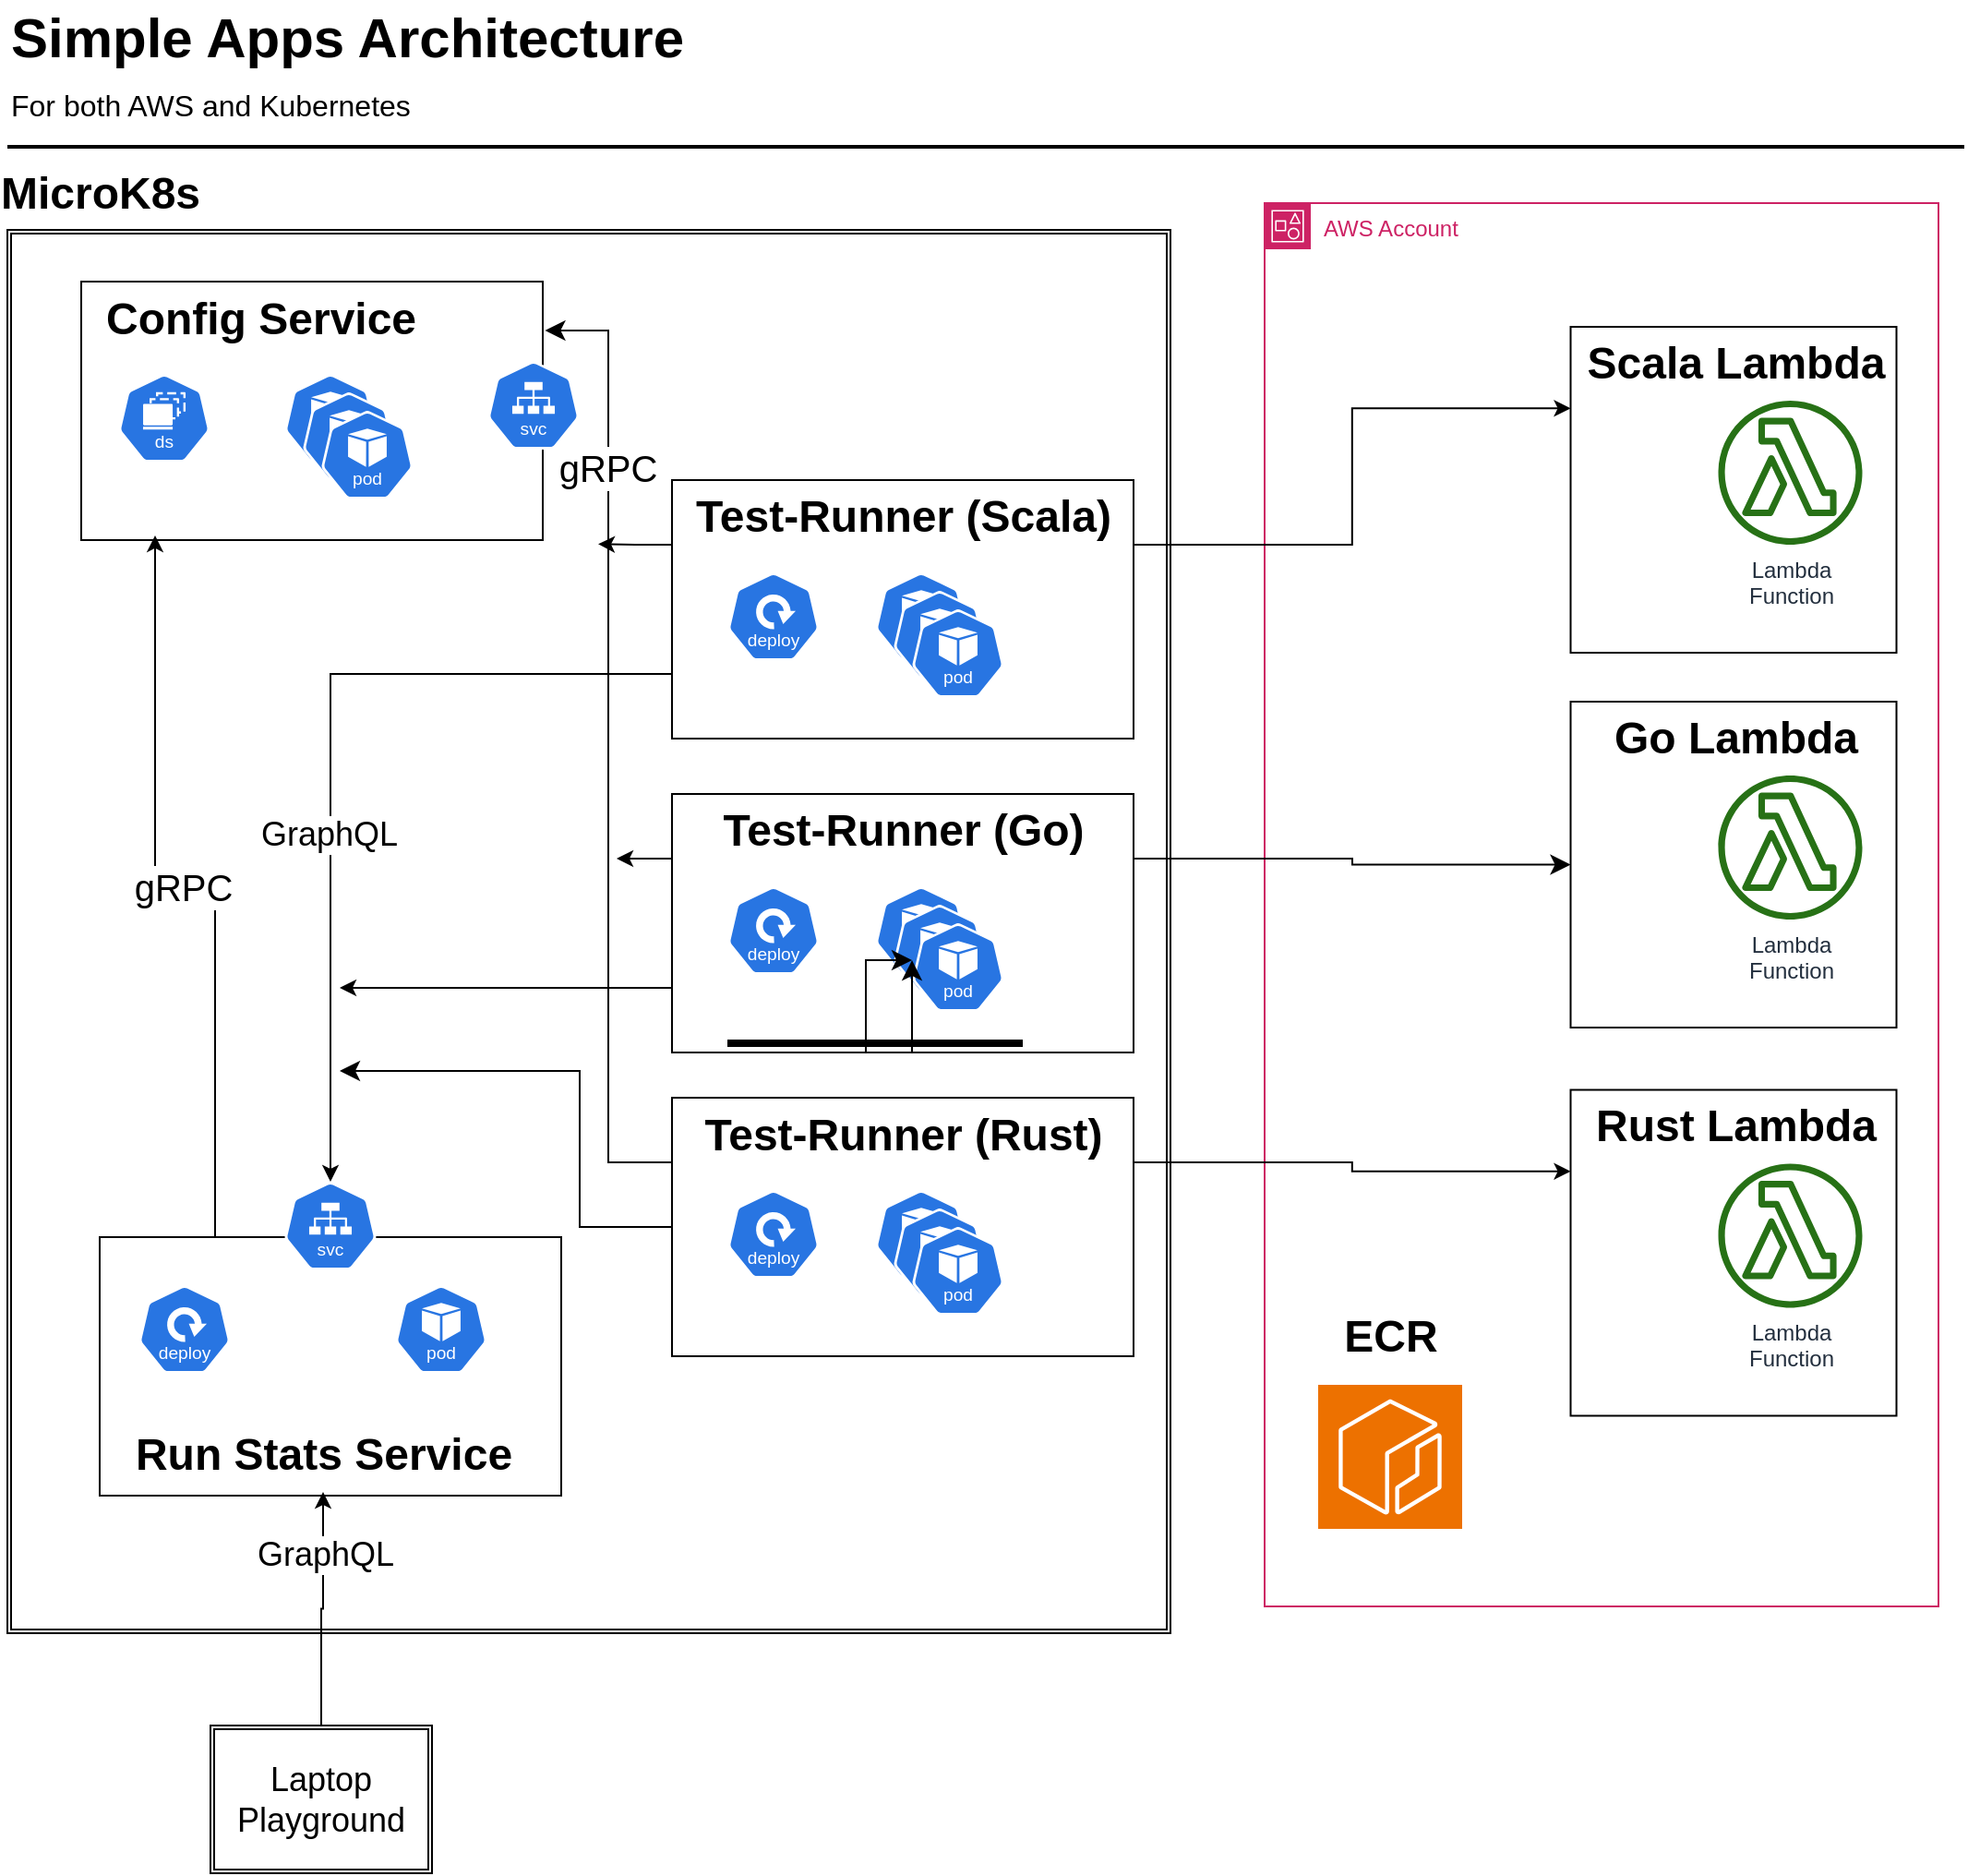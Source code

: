<mxfile version="23.1.2" type="device">
  <diagram id="Ht1M8jgEwFfnCIfOTk4-" name="Page-1">
    <mxGraphModel dx="1328" dy="1986" grid="1" gridSize="10" guides="1" tooltips="1" connect="1" arrows="1" fold="1" page="1" pageScale="1" pageWidth="1169" pageHeight="827" math="0" shadow="0">
      <root>
        <mxCell id="0" />
        <mxCell id="1" parent="0" />
        <mxCell id="5Ekj6Kw2fxp05dTesnUP-47" value="" style="shape=ext;double=1;rounded=0;whiteSpace=wrap;html=1;" parent="1" vertex="1">
          <mxGeometry x="40" y="184.5" width="630" height="760" as="geometry" />
        </mxCell>
        <mxCell id="-QjtrjUzRDEMRZ5MF8oH-47" value="Simple Apps Architecture" style="text;html=1;resizable=0;points=[];autosize=1;align=left;verticalAlign=top;spacingTop=-4;fontSize=30;fontStyle=1" parent="1" vertex="1">
          <mxGeometry x="40" y="60" width="390" height="40" as="geometry" />
        </mxCell>
        <mxCell id="-QjtrjUzRDEMRZ5MF8oH-48" value="For both AWS and Kubernetes" style="text;html=1;resizable=0;points=[];autosize=1;align=left;verticalAlign=top;spacingTop=-4;fontSize=16" parent="1" vertex="1">
          <mxGeometry x="40" y="104.5" width="240" height="30" as="geometry" />
        </mxCell>
        <mxCell id="SCVMTBWpLvtzJIhz15lM-1" value="" style="line;strokeWidth=2;html=1;fontSize=14;" parent="1" vertex="1">
          <mxGeometry x="40" y="134.5" width="1060" height="10" as="geometry" />
        </mxCell>
        <mxCell id="5Ekj6Kw2fxp05dTesnUP-24" value="AWS Account" style="points=[[0,0],[0.25,0],[0.5,0],[0.75,0],[1,0],[1,0.25],[1,0.5],[1,0.75],[1,1],[0.75,1],[0.5,1],[0.25,1],[0,1],[0,0.75],[0,0.5],[0,0.25]];outlineConnect=0;gradientColor=none;html=1;whiteSpace=wrap;fontSize=12;fontStyle=0;container=1;pointerEvents=0;collapsible=0;recursiveResize=0;shape=mxgraph.aws4.group;grIcon=mxgraph.aws4.group_account;strokeColor=#CD2264;fillColor=none;verticalAlign=top;align=left;spacingLeft=30;fontColor=#CD2264;dashed=0;" parent="1" vertex="1">
          <mxGeometry x="721" y="170" width="365" height="760" as="geometry" />
        </mxCell>
        <object label="" id="5Ekj6Kw2fxp05dTesnUP-25">
          <mxCell style="sketch=0;points=[[0,0,0],[0.25,0,0],[0.5,0,0],[0.75,0,0],[1,0,0],[0,1,0],[0.25,1,0],[0.5,1,0],[0.75,1,0],[1,1,0],[0,0.25,0],[0,0.5,0],[0,0.75,0],[1,0.25,0],[1,0.5,0],[1,0.75,0]];outlineConnect=0;fontColor=#232F3E;fillColor=#ED7100;strokeColor=#ffffff;dashed=0;verticalLabelPosition=bottom;verticalAlign=top;align=center;html=1;fontSize=12;fontStyle=0;aspect=fixed;shape=mxgraph.aws4.resourceIcon;resIcon=mxgraph.aws4.ecr;noLabel=0;" parent="5Ekj6Kw2fxp05dTesnUP-24" vertex="1">
            <mxGeometry x="29" y="640" width="78" height="78" as="geometry" />
          </mxCell>
        </object>
        <mxCell id="5Ekj6Kw2fxp05dTesnUP-20" value="" style="group" parent="5Ekj6Kw2fxp05dTesnUP-24" vertex="1" connectable="0">
          <mxGeometry x="165.75" y="480.25" width="176.5" height="176.5" as="geometry" />
        </mxCell>
        <mxCell id="5Ekj6Kw2fxp05dTesnUP-21" value="" style="whiteSpace=wrap;html=1;aspect=fixed;" parent="5Ekj6Kw2fxp05dTesnUP-20" vertex="1">
          <mxGeometry width="176.5" height="176.5" as="geometry" />
        </mxCell>
        <mxCell id="5Ekj6Kw2fxp05dTesnUP-22" value="Lambda&lt;br&gt;Function&lt;br&gt;" style="outlineConnect=0;fontColor=#232F3E;gradientColor=none;fillColor=#277116;strokeColor=none;dashed=0;verticalLabelPosition=bottom;verticalAlign=top;align=center;html=1;fontSize=12;fontStyle=0;aspect=fixed;pointerEvents=1;shape=mxgraph.aws4.lambda_function;" parent="5Ekj6Kw2fxp05dTesnUP-20" vertex="1">
          <mxGeometry x="80" y="40" width="78" height="78" as="geometry" />
        </mxCell>
        <mxCell id="5Ekj6Kw2fxp05dTesnUP-23" value="Rust Lambda" style="text;strokeColor=none;fillColor=none;html=1;fontSize=24;fontStyle=1;verticalAlign=middle;align=center;" parent="5Ekj6Kw2fxp05dTesnUP-20" vertex="1">
          <mxGeometry x="39" width="100" height="40" as="geometry" />
        </mxCell>
        <mxCell id="5Ekj6Kw2fxp05dTesnUP-16" value="" style="group" parent="5Ekj6Kw2fxp05dTesnUP-24" vertex="1" connectable="0">
          <mxGeometry x="165.75" y="270" width="176.5" height="176.5" as="geometry" />
        </mxCell>
        <mxCell id="5Ekj6Kw2fxp05dTesnUP-17" value="" style="whiteSpace=wrap;html=1;aspect=fixed;" parent="5Ekj6Kw2fxp05dTesnUP-16" vertex="1">
          <mxGeometry width="176.5" height="176.5" as="geometry" />
        </mxCell>
        <mxCell id="5Ekj6Kw2fxp05dTesnUP-18" value="Lambda&lt;br&gt;Function&lt;br&gt;" style="outlineConnect=0;fontColor=#232F3E;gradientColor=none;fillColor=#277116;strokeColor=none;dashed=0;verticalLabelPosition=bottom;verticalAlign=top;align=center;html=1;fontSize=12;fontStyle=0;aspect=fixed;pointerEvents=1;shape=mxgraph.aws4.lambda_function;" parent="5Ekj6Kw2fxp05dTesnUP-16" vertex="1">
          <mxGeometry x="80" y="40" width="78" height="78" as="geometry" />
        </mxCell>
        <mxCell id="5Ekj6Kw2fxp05dTesnUP-19" value="Go Lambda" style="text;strokeColor=none;fillColor=none;html=1;fontSize=24;fontStyle=1;verticalAlign=middle;align=center;" parent="5Ekj6Kw2fxp05dTesnUP-16" vertex="1">
          <mxGeometry x="39" width="100" height="40" as="geometry" />
        </mxCell>
        <mxCell id="5Ekj6Kw2fxp05dTesnUP-15" value="" style="group" parent="5Ekj6Kw2fxp05dTesnUP-24" vertex="1" connectable="0">
          <mxGeometry x="165.75" y="67" width="176.5" height="176.5" as="geometry" />
        </mxCell>
        <mxCell id="5Ekj6Kw2fxp05dTesnUP-8" value="" style="whiteSpace=wrap;html=1;aspect=fixed;" parent="5Ekj6Kw2fxp05dTesnUP-15" vertex="1">
          <mxGeometry width="176.5" height="176.5" as="geometry" />
        </mxCell>
        <mxCell id="-QjtrjUzRDEMRZ5MF8oH-11" value="Lambda&lt;br&gt;Function&lt;br&gt;" style="outlineConnect=0;fontColor=#232F3E;gradientColor=none;fillColor=#277116;strokeColor=none;dashed=0;verticalLabelPosition=bottom;verticalAlign=top;align=center;html=1;fontSize=12;fontStyle=0;aspect=fixed;pointerEvents=1;shape=mxgraph.aws4.lambda_function;" parent="5Ekj6Kw2fxp05dTesnUP-15" vertex="1">
          <mxGeometry x="80" y="40" width="78" height="78" as="geometry" />
        </mxCell>
        <mxCell id="5Ekj6Kw2fxp05dTesnUP-9" value="Scala Lambda" style="text;strokeColor=none;fillColor=none;html=1;fontSize=24;fontStyle=1;verticalAlign=middle;align=center;" parent="5Ekj6Kw2fxp05dTesnUP-15" vertex="1">
          <mxGeometry x="39" width="100" height="40" as="geometry" />
        </mxCell>
        <mxCell id="5Ekj6Kw2fxp05dTesnUP-115" value="ECR" style="text;strokeColor=none;fillColor=none;html=1;fontSize=24;fontStyle=1;verticalAlign=middle;align=center;" parent="5Ekj6Kw2fxp05dTesnUP-24" vertex="1">
          <mxGeometry x="18" y="594" width="100" height="40" as="geometry" />
        </mxCell>
        <mxCell id="5Ekj6Kw2fxp05dTesnUP-48" value="" style="group" parent="1" vertex="1" connectable="0">
          <mxGeometry x="400" y="320" width="280" height="620" as="geometry" />
        </mxCell>
        <mxCell id="5Ekj6Kw2fxp05dTesnUP-94" style="edgeStyle=orthogonalEdgeStyle;rounded=0;orthogonalLoop=1;jettySize=auto;html=1;exitX=0;exitY=0.25;exitDx=0;exitDy=0;" parent="5Ekj6Kw2fxp05dTesnUP-48" source="5Ekj6Kw2fxp05dTesnUP-39" edge="1">
          <mxGeometry relative="1" as="geometry">
            <mxPoint x="-40" y="34.667" as="targetPoint" />
          </mxGeometry>
        </mxCell>
        <mxCell id="5Ekj6Kw2fxp05dTesnUP-39" value="" style="rounded=0;whiteSpace=wrap;html=1;" parent="5Ekj6Kw2fxp05dTesnUP-48" vertex="1">
          <mxGeometry width="250" height="140" as="geometry" />
        </mxCell>
        <mxCell id="5Ekj6Kw2fxp05dTesnUP-40" value="" style="aspect=fixed;sketch=0;html=1;dashed=0;whitespace=wrap;fillColor=#2875E2;strokeColor=#ffffff;points=[[0.005,0.63,0],[0.1,0.2,0],[0.9,0.2,0],[0.5,0,0],[0.995,0.63,0],[0.72,0.99,0],[0.5,1,0],[0.28,0.99,0]];shape=mxgraph.kubernetes.icon2;prIcon=pod;kubernetesLabel=1;" parent="5Ekj6Kw2fxp05dTesnUP-48" vertex="1">
          <mxGeometry x="110" y="50" width="50" height="48" as="geometry" />
        </mxCell>
        <mxCell id="5Ekj6Kw2fxp05dTesnUP-41" value="Test-Runner (Scala)" style="text;strokeColor=none;fillColor=none;html=1;fontSize=24;fontStyle=1;verticalAlign=middle;align=center;" parent="5Ekj6Kw2fxp05dTesnUP-48" vertex="1">
          <mxGeometry x="75" width="100" height="40" as="geometry" />
        </mxCell>
        <mxCell id="5Ekj6Kw2fxp05dTesnUP-44" value="" style="aspect=fixed;sketch=0;html=1;dashed=0;whitespace=wrap;fillColor=#2875E2;strokeColor=#ffffff;points=[[0.005,0.63,0],[0.1,0.2,0],[0.9,0.2,0],[0.5,0,0],[0.995,0.63,0],[0.72,0.99,0],[0.5,1,0],[0.28,0.99,0]];shape=mxgraph.kubernetes.icon2;prIcon=pod;kubernetesLabel=1;" parent="5Ekj6Kw2fxp05dTesnUP-48" vertex="1">
          <mxGeometry x="120" y="60" width="50" height="48" as="geometry" />
        </mxCell>
        <mxCell id="5Ekj6Kw2fxp05dTesnUP-45" value="" style="aspect=fixed;sketch=0;html=1;dashed=0;whitespace=wrap;fillColor=#2875E2;strokeColor=#ffffff;points=[[0.005,0.63,0],[0.1,0.2,0],[0.9,0.2,0],[0.5,0,0],[0.995,0.63,0],[0.72,0.99,0],[0.5,1,0],[0.28,0.99,0]];shape=mxgraph.kubernetes.icon2;prIcon=pod;kubernetesLabel=1;" parent="5Ekj6Kw2fxp05dTesnUP-48" vertex="1">
          <mxGeometry x="130" y="70" width="50" height="48" as="geometry" />
        </mxCell>
        <mxCell id="5Ekj6Kw2fxp05dTesnUP-4" value="" style="aspect=fixed;sketch=0;html=1;dashed=0;whitespace=wrap;fillColor=#2875E2;strokeColor=#ffffff;points=[[0.005,0.63,0],[0.1,0.2,0],[0.9,0.2,0],[0.5,0,0],[0.995,0.63,0],[0.72,0.99,0],[0.5,1,0],[0.28,0.99,0]];shape=mxgraph.kubernetes.icon2;prIcon=deploy;kubernetesLabel=1;" parent="5Ekj6Kw2fxp05dTesnUP-48" vertex="1">
          <mxGeometry x="30" y="50" width="50" height="48" as="geometry" />
        </mxCell>
        <mxCell id="5Ekj6Kw2fxp05dTesnUP-56" value="" style="group" parent="1" vertex="1" connectable="0">
          <mxGeometry x="400" y="490" width="250" height="140" as="geometry" />
        </mxCell>
        <mxCell id="5Ekj6Kw2fxp05dTesnUP-90" style="edgeStyle=orthogonalEdgeStyle;rounded=0;orthogonalLoop=1;jettySize=auto;html=1;exitX=0;exitY=0.25;exitDx=0;exitDy=0;" parent="5Ekj6Kw2fxp05dTesnUP-56" source="5Ekj6Kw2fxp05dTesnUP-57" edge="1">
          <mxGeometry relative="1" as="geometry">
            <mxPoint x="-30" y="35.333" as="targetPoint" />
          </mxGeometry>
        </mxCell>
        <mxCell id="5Ekj6Kw2fxp05dTesnUP-100" style="edgeStyle=orthogonalEdgeStyle;rounded=0;orthogonalLoop=1;jettySize=auto;html=1;exitX=0;exitY=0.75;exitDx=0;exitDy=0;" parent="5Ekj6Kw2fxp05dTesnUP-56" source="5Ekj6Kw2fxp05dTesnUP-57" edge="1">
          <mxGeometry relative="1" as="geometry">
            <mxPoint x="-180" y="105" as="targetPoint" />
          </mxGeometry>
        </mxCell>
        <mxCell id="5Ekj6Kw2fxp05dTesnUP-57" value="" style="rounded=0;whiteSpace=wrap;html=1;" parent="5Ekj6Kw2fxp05dTesnUP-56" vertex="1">
          <mxGeometry width="250" height="140" as="geometry" />
        </mxCell>
        <mxCell id="5Ekj6Kw2fxp05dTesnUP-58" value="" style="aspect=fixed;sketch=0;html=1;dashed=0;whitespace=wrap;fillColor=#2875E2;strokeColor=#ffffff;points=[[0.005,0.63,0],[0.1,0.2,0],[0.9,0.2,0],[0.5,0,0],[0.995,0.63,0],[0.72,0.99,0],[0.5,1,0],[0.28,0.99,0]];shape=mxgraph.kubernetes.icon2;prIcon=pod;kubernetesLabel=1;" parent="5Ekj6Kw2fxp05dTesnUP-56" vertex="1">
          <mxGeometry x="110" y="50" width="50" height="48" as="geometry" />
        </mxCell>
        <mxCell id="5Ekj6Kw2fxp05dTesnUP-59" value="Test-Runner (Go)" style="text;strokeColor=none;fillColor=none;html=1;fontSize=24;fontStyle=1;verticalAlign=middle;align=center;" parent="5Ekj6Kw2fxp05dTesnUP-56" vertex="1">
          <mxGeometry x="75" width="100" height="40" as="geometry" />
        </mxCell>
        <mxCell id="5Ekj6Kw2fxp05dTesnUP-60" value="" style="aspect=fixed;sketch=0;html=1;dashed=0;whitespace=wrap;fillColor=#2875E2;strokeColor=#ffffff;points=[[0.005,0.63,0],[0.1,0.2,0],[0.9,0.2,0],[0.5,0,0],[0.995,0.63,0],[0.72,0.99,0],[0.5,1,0],[0.28,0.99,0]];shape=mxgraph.kubernetes.icon2;prIcon=pod;kubernetesLabel=1;" parent="5Ekj6Kw2fxp05dTesnUP-56" vertex="1">
          <mxGeometry x="120" y="60" width="50" height="48" as="geometry" />
        </mxCell>
        <mxCell id="5Ekj6Kw2fxp05dTesnUP-61" value="" style="aspect=fixed;sketch=0;html=1;dashed=0;whitespace=wrap;fillColor=#2875E2;strokeColor=#ffffff;points=[[0.005,0.63,0],[0.1,0.2,0],[0.9,0.2,0],[0.5,0,0],[0.995,0.63,0],[0.72,0.99,0],[0.5,1,0],[0.28,0.99,0]];shape=mxgraph.kubernetes.icon2;prIcon=pod;kubernetesLabel=1;" parent="5Ekj6Kw2fxp05dTesnUP-56" vertex="1">
          <mxGeometry x="130" y="70" width="50" height="48" as="geometry" />
        </mxCell>
        <mxCell id="5Ekj6Kw2fxp05dTesnUP-62" value="" style="aspect=fixed;sketch=0;html=1;dashed=0;whitespace=wrap;fillColor=#2875E2;strokeColor=#ffffff;points=[[0.005,0.63,0],[0.1,0.2,0],[0.9,0.2,0],[0.5,0,0],[0.995,0.63,0],[0.72,0.99,0],[0.5,1,0],[0.28,0.99,0]];shape=mxgraph.kubernetes.icon2;prIcon=deploy;kubernetesLabel=1;" parent="5Ekj6Kw2fxp05dTesnUP-56" vertex="1">
          <mxGeometry x="30" y="50" width="50" height="48" as="geometry" />
        </mxCell>
        <mxCell id="5Ekj6Kw2fxp05dTesnUP-64" value="" style="group" parent="1" vertex="1" connectable="0">
          <mxGeometry x="400" y="654.5" width="250" height="140" as="geometry" />
        </mxCell>
        <mxCell id="5Ekj6Kw2fxp05dTesnUP-65" value="" style="rounded=0;whiteSpace=wrap;html=1;" parent="5Ekj6Kw2fxp05dTesnUP-64" vertex="1">
          <mxGeometry width="250" height="140" as="geometry" />
        </mxCell>
        <mxCell id="5Ekj6Kw2fxp05dTesnUP-66" value="" style="aspect=fixed;sketch=0;html=1;dashed=0;whitespace=wrap;fillColor=#2875E2;strokeColor=#ffffff;points=[[0.005,0.63,0],[0.1,0.2,0],[0.9,0.2,0],[0.5,0,0],[0.995,0.63,0],[0.72,0.99,0],[0.5,1,0],[0.28,0.99,0]];shape=mxgraph.kubernetes.icon2;prIcon=pod;kubernetesLabel=1;" parent="5Ekj6Kw2fxp05dTesnUP-64" vertex="1">
          <mxGeometry x="110" y="50" width="50" height="48" as="geometry" />
        </mxCell>
        <mxCell id="5Ekj6Kw2fxp05dTesnUP-67" value="Test-Runner (Rust)" style="text;strokeColor=none;fillColor=none;html=1;fontSize=24;fontStyle=1;verticalAlign=middle;align=center;" parent="5Ekj6Kw2fxp05dTesnUP-64" vertex="1">
          <mxGeometry x="75" width="100" height="40" as="geometry" />
        </mxCell>
        <mxCell id="5Ekj6Kw2fxp05dTesnUP-68" value="" style="aspect=fixed;sketch=0;html=1;dashed=0;whitespace=wrap;fillColor=#2875E2;strokeColor=#ffffff;points=[[0.005,0.63,0],[0.1,0.2,0],[0.9,0.2,0],[0.5,0,0],[0.995,0.63,0],[0.72,0.99,0],[0.5,1,0],[0.28,0.99,0]];shape=mxgraph.kubernetes.icon2;prIcon=pod;kubernetesLabel=1;" parent="5Ekj6Kw2fxp05dTesnUP-64" vertex="1">
          <mxGeometry x="120" y="60" width="50" height="48" as="geometry" />
        </mxCell>
        <mxCell id="5Ekj6Kw2fxp05dTesnUP-69" value="" style="aspect=fixed;sketch=0;html=1;dashed=0;whitespace=wrap;fillColor=#2875E2;strokeColor=#ffffff;points=[[0.005,0.63,0],[0.1,0.2,0],[0.9,0.2,0],[0.5,0,0],[0.995,0.63,0],[0.72,0.99,0],[0.5,1,0],[0.28,0.99,0]];shape=mxgraph.kubernetes.icon2;prIcon=pod;kubernetesLabel=1;" parent="5Ekj6Kw2fxp05dTesnUP-64" vertex="1">
          <mxGeometry x="130" y="70" width="50" height="48" as="geometry" />
        </mxCell>
        <mxCell id="5Ekj6Kw2fxp05dTesnUP-70" value="" style="aspect=fixed;sketch=0;html=1;dashed=0;whitespace=wrap;fillColor=#2875E2;strokeColor=#ffffff;points=[[0.005,0.63,0],[0.1,0.2,0],[0.9,0.2,0],[0.5,0,0],[0.995,0.63,0],[0.72,0.99,0],[0.5,1,0],[0.28,0.99,0]];shape=mxgraph.kubernetes.icon2;prIcon=deploy;kubernetesLabel=1;" parent="5Ekj6Kw2fxp05dTesnUP-64" vertex="1">
          <mxGeometry x="30" y="50" width="50" height="48" as="geometry" />
        </mxCell>
        <mxCell id="5Ekj6Kw2fxp05dTesnUP-83" value="" style="group" parent="1" vertex="1" connectable="0">
          <mxGeometry x="90" y="706" width="250" height="164" as="geometry" />
        </mxCell>
        <mxCell id="5Ekj6Kw2fxp05dTesnUP-73" value="" style="rounded=0;whiteSpace=wrap;html=1;" parent="5Ekj6Kw2fxp05dTesnUP-83" vertex="1">
          <mxGeometry y="24" width="250" height="140" as="geometry" />
        </mxCell>
        <mxCell id="5Ekj6Kw2fxp05dTesnUP-74" value="" style="aspect=fixed;sketch=0;html=1;dashed=0;whitespace=wrap;fillColor=#2875E2;strokeColor=#ffffff;points=[[0.005,0.63,0],[0.1,0.2,0],[0.9,0.2,0],[0.5,0,0],[0.995,0.63,0],[0.72,0.99,0],[0.5,1,0],[0.28,0.99,0]];shape=mxgraph.kubernetes.icon2;prIcon=pod;kubernetesLabel=1;" parent="5Ekj6Kw2fxp05dTesnUP-83" vertex="1">
          <mxGeometry x="160" y="50" width="50" height="48" as="geometry" />
        </mxCell>
        <mxCell id="5Ekj6Kw2fxp05dTesnUP-75" value="Run Stats Service" style="text;strokeColor=none;fillColor=none;html=1;fontSize=24;fontStyle=1;verticalAlign=middle;align=center;" parent="5Ekj6Kw2fxp05dTesnUP-83" vertex="1">
          <mxGeometry x="71" y="122" width="100" height="40" as="geometry" />
        </mxCell>
        <mxCell id="5Ekj6Kw2fxp05dTesnUP-76" value="" style="aspect=fixed;sketch=0;html=1;dashed=0;whitespace=wrap;fillColor=#2875E2;strokeColor=#ffffff;points=[[0.005,0.63,0],[0.1,0.2,0],[0.9,0.2,0],[0.5,0,0],[0.995,0.63,0],[0.72,0.99,0],[0.5,1,0],[0.28,0.99,0]];shape=mxgraph.kubernetes.icon2;kubernetesLabel=1;prIcon=svc" parent="5Ekj6Kw2fxp05dTesnUP-83" vertex="1">
          <mxGeometry x="100" y="-6" width="50" height="48" as="geometry" />
        </mxCell>
        <mxCell id="5Ekj6Kw2fxp05dTesnUP-80" value="" style="aspect=fixed;sketch=0;html=1;dashed=0;whitespace=wrap;fillColor=#2875E2;strokeColor=#ffffff;points=[[0.005,0.63,0],[0.1,0.2,0],[0.9,0.2,0],[0.5,0,0],[0.995,0.63,0],[0.72,0.99,0],[0.5,1,0],[0.28,0.99,0]];shape=mxgraph.kubernetes.icon2;kubernetesLabel=1;prIcon=deploy" parent="5Ekj6Kw2fxp05dTesnUP-83" vertex="1">
          <mxGeometry x="21" y="50" width="50" height="48" as="geometry" />
        </mxCell>
        <mxCell id="5Ekj6Kw2fxp05dTesnUP-37" value="" style="group" parent="1" vertex="1" connectable="0">
          <mxGeometry x="80" y="212.5" width="270" height="140" as="geometry" />
        </mxCell>
        <mxCell id="5Ekj6Kw2fxp05dTesnUP-27" value="" style="rounded=0;whiteSpace=wrap;html=1;" parent="5Ekj6Kw2fxp05dTesnUP-37" vertex="1">
          <mxGeometry width="250" height="140" as="geometry" />
        </mxCell>
        <mxCell id="5Ekj6Kw2fxp05dTesnUP-29" value="" style="aspect=fixed;sketch=0;html=1;dashed=0;whitespace=wrap;fillColor=#2875E2;strokeColor=#ffffff;points=[[0.005,0.63,0],[0.1,0.2,0],[0.9,0.2,0],[0.5,0,0],[0.995,0.63,0],[0.72,0.99,0],[0.5,1,0],[0.28,0.99,0]];shape=mxgraph.kubernetes.icon2;prIcon=pod;kubernetesLabel=1;" parent="5Ekj6Kw2fxp05dTesnUP-37" vertex="1">
          <mxGeometry x="110" y="50" width="50" height="48" as="geometry" />
        </mxCell>
        <mxCell id="5Ekj6Kw2fxp05dTesnUP-30" value="Config Service" style="text;strokeColor=none;fillColor=none;html=1;fontSize=24;fontStyle=1;verticalAlign=middle;align=center;" parent="5Ekj6Kw2fxp05dTesnUP-37" vertex="1">
          <mxGeometry x="46.5" width="100" height="40" as="geometry" />
        </mxCell>
        <mxCell id="5Ekj6Kw2fxp05dTesnUP-31" value="" style="aspect=fixed;sketch=0;html=1;dashed=0;whitespace=wrap;fillColor=#2875E2;strokeColor=#ffffff;points=[[0.005,0.63,0],[0.1,0.2,0],[0.9,0.2,0],[0.5,0,0],[0.995,0.63,0],[0.72,0.99,0],[0.5,1,0],[0.28,0.99,0]];shape=mxgraph.kubernetes.icon2;kubernetesLabel=1;prIcon=svc" parent="5Ekj6Kw2fxp05dTesnUP-37" vertex="1">
          <mxGeometry x="220" y="43" width="50" height="48" as="geometry" />
        </mxCell>
        <mxCell id="5Ekj6Kw2fxp05dTesnUP-32" value="" style="aspect=fixed;sketch=0;html=1;dashed=0;whitespace=wrap;fillColor=#2875E2;strokeColor=#ffffff;points=[[0.005,0.63,0],[0.1,0.2,0],[0.9,0.2,0],[0.5,0,0],[0.995,0.63,0],[0.72,0.99,0],[0.5,1,0],[0.28,0.99,0]];shape=mxgraph.kubernetes.icon2;kubernetesLabel=1;prIcon=ds" parent="5Ekj6Kw2fxp05dTesnUP-37" vertex="1">
          <mxGeometry x="20" y="50" width="50" height="48" as="geometry" />
        </mxCell>
        <mxCell id="5Ekj6Kw2fxp05dTesnUP-33" value="" style="aspect=fixed;sketch=0;html=1;dashed=0;whitespace=wrap;fillColor=#2875E2;strokeColor=#ffffff;points=[[0.005,0.63,0],[0.1,0.2,0],[0.9,0.2,0],[0.5,0,0],[0.995,0.63,0],[0.72,0.99,0],[0.5,1,0],[0.28,0.99,0]];shape=mxgraph.kubernetes.icon2;prIcon=pod;kubernetesLabel=1;" parent="5Ekj6Kw2fxp05dTesnUP-37" vertex="1">
          <mxGeometry x="120" y="60" width="50" height="48" as="geometry" />
        </mxCell>
        <mxCell id="5Ekj6Kw2fxp05dTesnUP-34" value="" style="aspect=fixed;sketch=0;html=1;dashed=0;whitespace=wrap;fillColor=#2875E2;strokeColor=#ffffff;points=[[0.005,0.63,0],[0.1,0.2,0],[0.9,0.2,0],[0.5,0,0],[0.995,0.63,0],[0.72,0.99,0],[0.5,1,0],[0.28,0.99,0]];shape=mxgraph.kubernetes.icon2;prIcon=pod;kubernetesLabel=1;" parent="5Ekj6Kw2fxp05dTesnUP-37" vertex="1">
          <mxGeometry x="130" y="70" width="50" height="48" as="geometry" />
        </mxCell>
        <mxCell id="5Ekj6Kw2fxp05dTesnUP-85" style="edgeStyle=orthogonalEdgeStyle;rounded=0;orthogonalLoop=1;jettySize=auto;html=1;exitX=0.25;exitY=0;exitDx=0;exitDy=0;entryX=0.16;entryY=0.982;entryDx=0;entryDy=0;entryPerimeter=0;" parent="1" source="5Ekj6Kw2fxp05dTesnUP-73" target="5Ekj6Kw2fxp05dTesnUP-27" edge="1">
          <mxGeometry relative="1" as="geometry" />
        </mxCell>
        <mxCell id="5Ekj6Kw2fxp05dTesnUP-86" value="&lt;font style=&quot;font-size: 20px;&quot;&gt;gRPC&lt;/font&gt;" style="edgeLabel;html=1;align=center;verticalAlign=middle;resizable=0;points=[];" parent="5Ekj6Kw2fxp05dTesnUP-85" vertex="1" connectable="0">
          <mxGeometry x="-0.0" y="-2" relative="1" as="geometry">
            <mxPoint as="offset" />
          </mxGeometry>
        </mxCell>
        <mxCell id="5Ekj6Kw2fxp05dTesnUP-88" value="" style="edgeStyle=elbowEdgeStyle;elbow=horizontal;endArrow=classic;html=1;curved=0;rounded=0;endSize=8;startSize=8;exitX=0;exitY=0.25;exitDx=0;exitDy=0;entryX=1.005;entryY=0.189;entryDx=0;entryDy=0;entryPerimeter=0;" parent="1" source="5Ekj6Kw2fxp05dTesnUP-65" target="5Ekj6Kw2fxp05dTesnUP-27" edge="1">
          <mxGeometry width="50" height="50" relative="1" as="geometry">
            <mxPoint x="390" y="740" as="sourcePoint" />
            <mxPoint x="440" y="690" as="targetPoint" />
          </mxGeometry>
        </mxCell>
        <mxCell id="5Ekj6Kw2fxp05dTesnUP-95" value="&lt;font style=&quot;font-size: 20px;&quot;&gt;gRPC&lt;/font&gt;" style="edgeLabel;html=1;align=center;verticalAlign=middle;resizable=0;points=[];" parent="5Ekj6Kw2fxp05dTesnUP-88" vertex="1" connectable="0">
          <mxGeometry x="0.583" y="1" relative="1" as="geometry">
            <mxPoint as="offset" />
          </mxGeometry>
        </mxCell>
        <mxCell id="5Ekj6Kw2fxp05dTesnUP-93" value="" style="line;strokeWidth=4;html=1;perimeter=backbonePerimeter;points=[];outlineConnect=0;" parent="1" vertex="1">
          <mxGeometry x="430" y="620" width="160" height="10" as="geometry" />
        </mxCell>
        <mxCell id="5Ekj6Kw2fxp05dTesnUP-97" style="edgeStyle=orthogonalEdgeStyle;rounded=0;orthogonalLoop=1;jettySize=auto;html=1;exitX=0;exitY=0.75;exitDx=0;exitDy=0;entryX=0.5;entryY=0;entryDx=0;entryDy=0;entryPerimeter=0;" parent="1" source="5Ekj6Kw2fxp05dTesnUP-39" target="5Ekj6Kw2fxp05dTesnUP-76" edge="1">
          <mxGeometry relative="1" as="geometry">
            <mxPoint x="215" y="680" as="targetPoint" />
          </mxGeometry>
        </mxCell>
        <mxCell id="5Ekj6Kw2fxp05dTesnUP-104" value="&lt;font style=&quot;font-size: 18px;&quot;&gt;GraphQL&lt;/font&gt;" style="edgeLabel;html=1;align=center;verticalAlign=middle;resizable=0;points=[];" parent="5Ekj6Kw2fxp05dTesnUP-97" vertex="1" connectable="0">
          <mxGeometry x="0.183" y="-1" relative="1" as="geometry">
            <mxPoint as="offset" />
          </mxGeometry>
        </mxCell>
        <mxCell id="5Ekj6Kw2fxp05dTesnUP-103" value="" style="edgeStyle=elbowEdgeStyle;elbow=horizontal;endArrow=classic;html=1;curved=0;rounded=0;endSize=8;startSize=8;exitX=0;exitY=0.5;exitDx=0;exitDy=0;" parent="1" source="5Ekj6Kw2fxp05dTesnUP-65" edge="1">
          <mxGeometry width="50" height="50" relative="1" as="geometry">
            <mxPoint x="290" y="690" as="sourcePoint" />
            <mxPoint x="220" y="640" as="targetPoint" />
            <Array as="points">
              <mxPoint x="350" y="680" />
            </Array>
          </mxGeometry>
        </mxCell>
        <mxCell id="5Ekj6Kw2fxp05dTesnUP-108" style="edgeStyle=orthogonalEdgeStyle;rounded=0;orthogonalLoop=1;jettySize=auto;html=1;exitX=0.5;exitY=0;exitDx=0;exitDy=0;entryX=0.5;entryY=1;entryDx=0;entryDy=0;" parent="1" source="5Ekj6Kw2fxp05dTesnUP-106" target="5Ekj6Kw2fxp05dTesnUP-75" edge="1">
          <mxGeometry relative="1" as="geometry" />
        </mxCell>
        <mxCell id="5Ekj6Kw2fxp05dTesnUP-109" value="&lt;font style=&quot;font-size: 18px;&quot;&gt;GraphQL&lt;/font&gt;" style="edgeLabel;html=1;align=center;verticalAlign=middle;resizable=0;points=[];" parent="5Ekj6Kw2fxp05dTesnUP-108" vertex="1" connectable="0">
          <mxGeometry x="0.464" y="-1" relative="1" as="geometry">
            <mxPoint as="offset" />
          </mxGeometry>
        </mxCell>
        <mxCell id="5Ekj6Kw2fxp05dTesnUP-106" value="&lt;font style=&quot;font-size: 18px;&quot;&gt;Laptop&lt;br&gt;Playground&lt;br&gt;&lt;/font&gt;" style="shape=ext;double=1;rounded=0;whiteSpace=wrap;html=1;" parent="1" vertex="1">
          <mxGeometry x="150" y="994.5" width="120" height="80" as="geometry" />
        </mxCell>
        <mxCell id="5Ekj6Kw2fxp05dTesnUP-110" value="" style="edgeStyle=segmentEdgeStyle;endArrow=classic;html=1;curved=0;rounded=0;endSize=8;startSize=8;" parent="1" edge="1">
          <mxGeometry width="50" height="50" relative="1" as="geometry">
            <mxPoint x="480" y="630" as="sourcePoint" />
            <mxPoint x="530" y="580" as="targetPoint" />
          </mxGeometry>
        </mxCell>
        <mxCell id="5Ekj6Kw2fxp05dTesnUP-111" style="edgeStyle=orthogonalEdgeStyle;rounded=0;orthogonalLoop=1;jettySize=auto;html=1;exitX=1;exitY=0.25;exitDx=0;exitDy=0;entryX=0;entryY=0.25;entryDx=0;entryDy=0;" parent="1" source="5Ekj6Kw2fxp05dTesnUP-39" target="5Ekj6Kw2fxp05dTesnUP-8" edge="1">
          <mxGeometry relative="1" as="geometry" />
        </mxCell>
        <mxCell id="5Ekj6Kw2fxp05dTesnUP-112" value="" style="edgeStyle=elbowEdgeStyle;elbow=horizontal;endArrow=classic;html=1;curved=0;rounded=0;endSize=8;startSize=8;exitX=1;exitY=0.25;exitDx=0;exitDy=0;entryX=0;entryY=0.5;entryDx=0;entryDy=0;" parent="1" source="5Ekj6Kw2fxp05dTesnUP-57" target="5Ekj6Kw2fxp05dTesnUP-17" edge="1">
          <mxGeometry width="50" height="50" relative="1" as="geometry">
            <mxPoint x="690" y="570" as="sourcePoint" />
            <mxPoint x="740" y="520" as="targetPoint" />
          </mxGeometry>
        </mxCell>
        <mxCell id="5Ekj6Kw2fxp05dTesnUP-113" value="" style="edgeStyle=elbowEdgeStyle;elbow=horizontal;endArrow=classic;html=1;curved=0;rounded=0;endSize=8;startSize=8;" parent="1" edge="1">
          <mxGeometry width="50" height="50" relative="1" as="geometry">
            <mxPoint x="480" y="630" as="sourcePoint" />
            <mxPoint x="530" y="580" as="targetPoint" />
          </mxGeometry>
        </mxCell>
        <mxCell id="5Ekj6Kw2fxp05dTesnUP-114" style="edgeStyle=orthogonalEdgeStyle;rounded=0;orthogonalLoop=1;jettySize=auto;html=1;exitX=1;exitY=0.25;exitDx=0;exitDy=0;entryX=0;entryY=0.25;entryDx=0;entryDy=0;" parent="1" source="5Ekj6Kw2fxp05dTesnUP-65" target="5Ekj6Kw2fxp05dTesnUP-21" edge="1">
          <mxGeometry relative="1" as="geometry" />
        </mxCell>
        <mxCell id="5Ekj6Kw2fxp05dTesnUP-116" value="MicroK8s" style="text;strokeColor=none;fillColor=none;html=1;fontSize=24;fontStyle=1;verticalAlign=middle;align=center;" parent="1" vertex="1">
          <mxGeometry x="40" y="144.5" width="100" height="40" as="geometry" />
        </mxCell>
      </root>
    </mxGraphModel>
  </diagram>
</mxfile>
